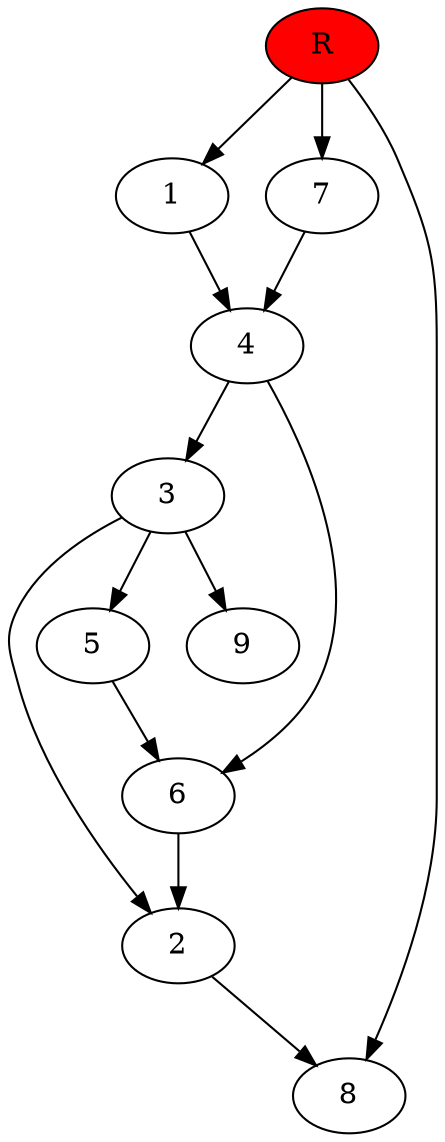 digraph prb43182 {
	1
	2
	3
	4
	5
	6
	7
	8
	R [fillcolor="#ff0000" style=filled]
	1 -> 4
	2 -> 8
	3 -> 2
	3 -> 5
	3 -> 9
	4 -> 3
	4 -> 6
	5 -> 6
	6 -> 2
	7 -> 4
	R -> 1
	R -> 7
	R -> 8
}
